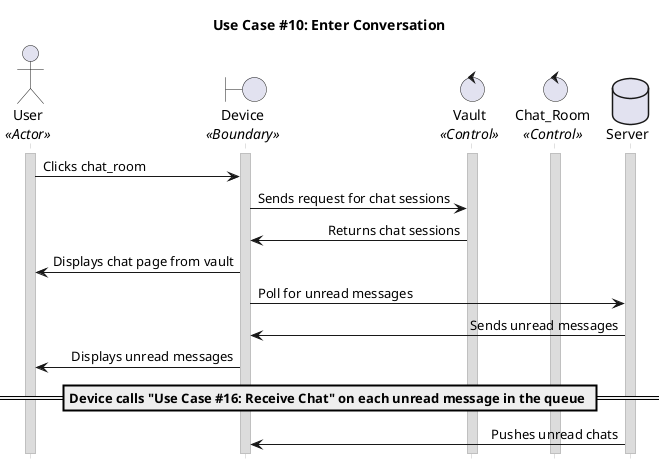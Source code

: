 
@startuml uc10
title "Use Case #10: Enter Conversation"

'Styling goes here
hide footbox
skinparam stereotypePosition bottom
skinparam sequenceMessageAlign direction
skinparam sequence {
	LifeLineBorderColor #Silver
	LifeLineBackgroundColor #Gainsboro
}

'Setup the objects involved here
Actor User as User <<Actor>>
boundary Device as Device <<Boundary>>
control Vault as Vault <<Control>>
control Chat_Room as Chat_Room<<Control>>
database Server
'Setup persistent objects here
activate User
activate Device 
activate Vault
activate Chat_Room
activate Server
'--- FLOW OF CONTROL STARTS HERE ---

User -> Device : Clicks chat_room
Device -> Vault : Sends request for chat sessions
Vault -> Device : Returns chat sessions
Device -> User:  Displays chat page from vault
Device -> Server: Poll for unread messages
Server -> Device: Sends unread messages
Device -> User: Displays unread messages

== Device calls "Use Case #16: Receive Chat" on each unread message in the queue ==
Server -> Device: Pushes unread chats


'--- FLOW OF CONTROL ENDS HERE   ---

@enduml